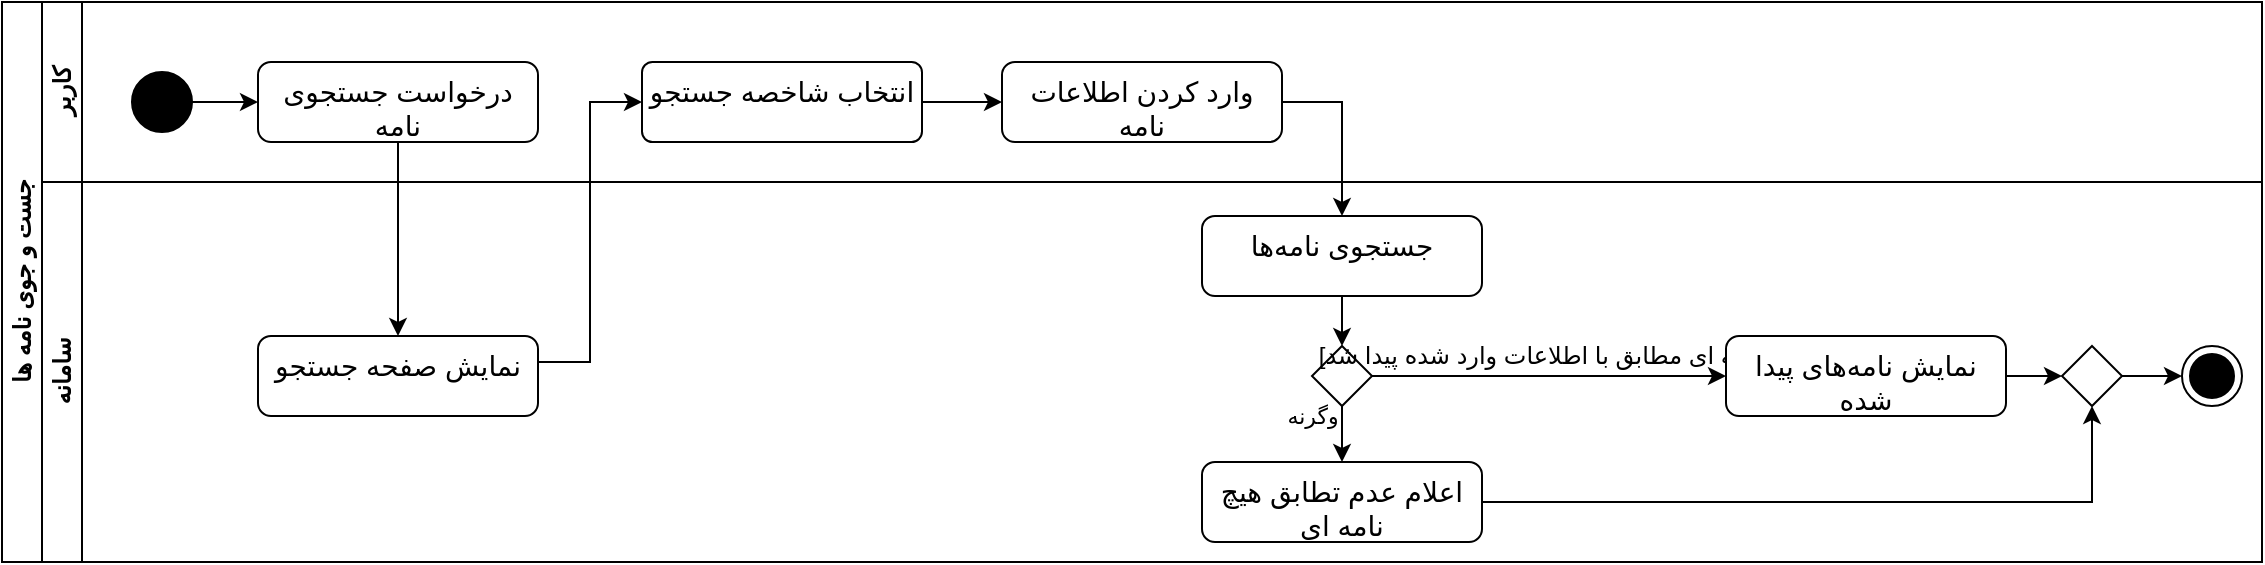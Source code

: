 <mxfile version="23.0.2" type="google">
  <diagram name="‫صفحه - 1‬" id="CXONT0Xgus4mBtQVk5jB">
    <mxGraphModel grid="1" page="1" gridSize="10" guides="1" tooltips="1" connect="1" arrows="1" fold="1" pageScale="1" pageWidth="827" pageHeight="1169" math="0" shadow="0">
      <root>
        <mxCell id="0" />
        <mxCell id="1" parent="0" />
        <mxCell id="yOgqVVR0FJjg1nj0IP__-1" value="&lt;div&gt;جست و جوی نامه ها&lt;/div&gt;" style="swimlane;html=1;childLayout=stackLayout;resizeParent=1;resizeParentMax=0;horizontal=0;startSize=20;horizontalStack=0;" vertex="1" parent="1">
          <mxGeometry x="130" y="80" width="1130" height="280" as="geometry" />
        </mxCell>
        <mxCell id="yOgqVVR0FJjg1nj0IP__-35" style="edgeStyle=orthogonalEdgeStyle;rounded=0;orthogonalLoop=1;jettySize=auto;html=1;" edge="1" parent="yOgqVVR0FJjg1nj0IP__-1" source="yOgqVVR0FJjg1nj0IP__-5" target="yOgqVVR0FJjg1nj0IP__-23">
          <mxGeometry relative="1" as="geometry">
            <Array as="points" />
          </mxGeometry>
        </mxCell>
        <mxCell id="qvomgsCUYM62GJcPca3c-161" style="edgeStyle=orthogonalEdgeStyle;rounded=0;orthogonalLoop=1;jettySize=auto;html=1;exitX=1;exitY=0.5;exitDx=0;exitDy=0;" edge="1" parent="yOgqVVR0FJjg1nj0IP__-1" source="yOgqVVR0FJjg1nj0IP__-9" target="vBqqQUaYWaGfqRX7659l-6">
          <mxGeometry relative="1" as="geometry">
            <mxPoint x="630" y="97" as="targetPoint" />
          </mxGeometry>
        </mxCell>
        <mxCell id="yOgqVVR0FJjg1nj0IP__-2" value="کاربر" style="swimlane;html=1;startSize=20;horizontal=0;" vertex="1" parent="yOgqVVR0FJjg1nj0IP__-1">
          <mxGeometry x="20" width="1110" height="90" as="geometry">
            <mxRectangle x="20" width="1540" height="30" as="alternateBounds" />
          </mxGeometry>
        </mxCell>
        <mxCell id="yOgqVVR0FJjg1nj0IP__-3" style="edgeStyle=orthogonalEdgeStyle;rounded=0;orthogonalLoop=1;jettySize=auto;html=1;" edge="1" parent="yOgqVVR0FJjg1nj0IP__-2" source="yOgqVVR0FJjg1nj0IP__-4" target="yOgqVVR0FJjg1nj0IP__-5">
          <mxGeometry relative="1" as="geometry">
            <mxPoint x="110" y="50" as="targetPoint" />
          </mxGeometry>
        </mxCell>
        <mxCell id="yOgqVVR0FJjg1nj0IP__-4" value="" style="ellipse;fillColor=strokeColor;html=1;" vertex="1" parent="yOgqVVR0FJjg1nj0IP__-2">
          <mxGeometry x="45" y="35" width="30" height="30" as="geometry" />
        </mxCell>
        <mxCell id="yOgqVVR0FJjg1nj0IP__-5" value="&lt;font style=&quot;font-size: 14px;&quot;&gt;درخواست جستجوی نامه&lt;/font&gt;" style="html=1;align=center;verticalAlign=top;rounded=1;absoluteArcSize=1;arcSize=13;dashed=0;whiteSpace=wrap;" vertex="1" parent="yOgqVVR0FJjg1nj0IP__-2">
          <mxGeometry x="108" y="30" width="140" height="40" as="geometry" />
        </mxCell>
        <mxCell id="yOgqVVR0FJjg1nj0IP__-9" value="&lt;font style=&quot;font-size: 14px;&quot;&gt;وارد کردن اطلاعات نامه&lt;/font&gt;" style="html=1;align=center;verticalAlign=top;rounded=1;absoluteArcSize=1;arcSize=13;dashed=0;whiteSpace=wrap;" vertex="1" parent="yOgqVVR0FJjg1nj0IP__-2">
          <mxGeometry x="480" y="30" width="140" height="40" as="geometry" />
        </mxCell>
        <mxCell id="qvomgsCUYM62GJcPca3c-173" style="edgeStyle=orthogonalEdgeStyle;rounded=0;orthogonalLoop=1;jettySize=auto;html=1;exitX=1;exitY=0.5;exitDx=0;exitDy=0;entryX=0;entryY=0.5;entryDx=0;entryDy=0;" edge="1" parent="yOgqVVR0FJjg1nj0IP__-2" source="qvomgsCUYM62GJcPca3c-170" target="yOgqVVR0FJjg1nj0IP__-9">
          <mxGeometry relative="1" as="geometry" />
        </mxCell>
        <mxCell id="qvomgsCUYM62GJcPca3c-170" value="&lt;font style=&quot;font-size: 14px;&quot;&gt;انتخاب شاخصه جستجو&lt;/font&gt;" style="whiteSpace=wrap;html=1;verticalAlign=top;rounded=1;arcSize=13;dashed=0;" vertex="1" parent="yOgqVVR0FJjg1nj0IP__-2">
          <mxGeometry x="300" y="30" width="140" height="40" as="geometry" />
        </mxCell>
        <mxCell id="yOgqVVR0FJjg1nj0IP__-21" value="سامانه" style="swimlane;html=1;startSize=20;horizontal=0;" vertex="1" parent="yOgqVVR0FJjg1nj0IP__-1">
          <mxGeometry x="20" y="90" width="1110" height="190" as="geometry" />
        </mxCell>
        <mxCell id="yOgqVVR0FJjg1nj0IP__-23" value="&lt;font style=&quot;font-size: 14px;&quot;&gt;نمایش صفحه جستجو&lt;/font&gt;" style="html=1;align=center;verticalAlign=top;rounded=1;absoluteArcSize=1;arcSize=13;dashed=0;whiteSpace=wrap;" vertex="1" parent="yOgqVVR0FJjg1nj0IP__-21">
          <mxGeometry x="108" y="77" width="140" height="40" as="geometry" />
        </mxCell>
        <mxCell id="qvomgsCUYM62GJcPca3c-162" style="edgeStyle=orthogonalEdgeStyle;rounded=0;orthogonalLoop=1;jettySize=auto;html=1;exitX=1;exitY=0.5;exitDx=0;exitDy=0;" edge="1" parent="yOgqVVR0FJjg1nj0IP__-21" source="Pl6uaLAT31u4c7SLn_z8-1" target="vBqqQUaYWaGfqRX7659l-1">
          <mxGeometry relative="1" as="geometry">
            <mxPoint x="820" y="127" as="sourcePoint" />
            <mxPoint x="840" y="97" as="targetPoint" />
          </mxGeometry>
        </mxCell>
        <mxCell id="qvomgsCUYM62GJcPca3c-163" style="edgeStyle=orthogonalEdgeStyle;rounded=0;orthogonalLoop=1;jettySize=auto;html=1;exitX=0.5;exitY=1;exitDx=0;exitDy=0;" edge="1" parent="yOgqVVR0FJjg1nj0IP__-21" source="Pl6uaLAT31u4c7SLn_z8-1" target="qvomgsCUYM62GJcPca3c-165">
          <mxGeometry relative="1" as="geometry">
            <mxPoint x="520" y="147" as="targetPoint" />
            <Array as="points" />
          </mxGeometry>
        </mxCell>
        <mxCell id="qvomgsCUYM62GJcPca3c-164" value="وگرنه" style="edgeLabel;html=1;align=center;verticalAlign=middle;resizable=0;points=[];" connectable="0" vertex="1" parent="qvomgsCUYM62GJcPca3c-163">
          <mxGeometry x="-0.609" y="3" relative="1" as="geometry">
            <mxPoint x="-18" y="-5" as="offset" />
          </mxGeometry>
        </mxCell>
        <mxCell id="CkCYPmZ6JsYgremYez7u-1" style="edgeStyle=orthogonalEdgeStyle;rounded=0;orthogonalLoop=1;jettySize=auto;html=1;entryX=0.5;entryY=1;entryDx=0;entryDy=0;" edge="1" parent="yOgqVVR0FJjg1nj0IP__-21" source="qvomgsCUYM62GJcPca3c-165" target="xEkwMPWyiZi8ho-A0tE7-1">
          <mxGeometry relative="1" as="geometry" />
        </mxCell>
        <mxCell id="qvomgsCUYM62GJcPca3c-165" value="&lt;font style=&quot;font-size: 14px;&quot;&gt;اعلام عدم تطابق هیچ نامه ای&lt;/font&gt;" style="html=1;align=center;verticalAlign=top;rounded=1;absoluteArcSize=1;arcSize=13;dashed=0;whiteSpace=wrap;" vertex="1" parent="yOgqVVR0FJjg1nj0IP__-21">
          <mxGeometry x="580" y="140" width="140" height="40" as="geometry" />
        </mxCell>
        <mxCell id="Pl6uaLAT31u4c7SLn_z8-1" value="" style="rhombus;" vertex="1" parent="yOgqVVR0FJjg1nj0IP__-21">
          <mxGeometry x="635" y="82" width="30" height="30" as="geometry" />
        </mxCell>
        <mxCell id="Pl6uaLAT31u4c7SLn_z8-2" value="[نامه ‌ای مطابق با اطلاعات وارد شده پیدا شد]" style="text;html=1;align=center;verticalAlign=middle;resizable=0;points=[];autosize=1;strokeColor=none;fillColor=none;" vertex="1" parent="yOgqVVR0FJjg1nj0IP__-21">
          <mxGeometry x="650" y="72" width="200" height="30" as="geometry" />
        </mxCell>
        <mxCell id="vBqqQUaYWaGfqRX7659l-3" style="edgeStyle=orthogonalEdgeStyle;rounded=0;orthogonalLoop=1;jettySize=auto;html=1;entryX=0;entryY=0.5;entryDx=0;entryDy=0;" edge="1" parent="yOgqVVR0FJjg1nj0IP__-21" source="vBqqQUaYWaGfqRX7659l-1" target="xEkwMPWyiZi8ho-A0tE7-1">
          <mxGeometry relative="1" as="geometry" />
        </mxCell>
        <mxCell id="vBqqQUaYWaGfqRX7659l-1" value="&lt;font style=&quot;font-size: 14px;&quot;&gt;نمایش نامه‌های پیدا شده&lt;/font&gt;" style="html=1;align=center;verticalAlign=top;rounded=1;absoluteArcSize=1;arcSize=13;dashed=0;whiteSpace=wrap;" vertex="1" parent="yOgqVVR0FJjg1nj0IP__-21">
          <mxGeometry x="842" y="77" width="140" height="40" as="geometry" />
        </mxCell>
        <mxCell id="vBqqQUaYWaGfqRX7659l-2" value="" style="ellipse;html=1;shape=endState;fillColor=strokeColor;" vertex="1" parent="yOgqVVR0FJjg1nj0IP__-21">
          <mxGeometry x="1070" y="82" width="30" height="30" as="geometry" />
        </mxCell>
        <mxCell id="vBqqQUaYWaGfqRX7659l-7" style="edgeStyle=orthogonalEdgeStyle;rounded=0;orthogonalLoop=1;jettySize=auto;html=1;" edge="1" parent="yOgqVVR0FJjg1nj0IP__-21" source="vBqqQUaYWaGfqRX7659l-6" target="Pl6uaLAT31u4c7SLn_z8-1">
          <mxGeometry relative="1" as="geometry" />
        </mxCell>
        <mxCell id="vBqqQUaYWaGfqRX7659l-6" value="&lt;font style=&quot;font-size: 14px;&quot;&gt;جستجوی نامه‌ها&lt;/font&gt;" style="html=1;align=center;verticalAlign=top;rounded=1;absoluteArcSize=1;arcSize=13;dashed=0;whiteSpace=wrap;" vertex="1" parent="yOgqVVR0FJjg1nj0IP__-21">
          <mxGeometry x="580" y="17" width="140" height="40" as="geometry" />
        </mxCell>
        <mxCell id="xEkwMPWyiZi8ho-A0tE7-2" style="edgeStyle=orthogonalEdgeStyle;rounded=0;orthogonalLoop=1;jettySize=auto;html=1;" edge="1" parent="yOgqVVR0FJjg1nj0IP__-21" source="xEkwMPWyiZi8ho-A0tE7-1" target="vBqqQUaYWaGfqRX7659l-2">
          <mxGeometry relative="1" as="geometry" />
        </mxCell>
        <mxCell id="xEkwMPWyiZi8ho-A0tE7-1" value="" style="rhombus;" vertex="1" parent="yOgqVVR0FJjg1nj0IP__-21">
          <mxGeometry x="1010" y="82" width="30" height="30" as="geometry" />
        </mxCell>
        <mxCell id="qvomgsCUYM62GJcPca3c-174" style="edgeStyle=orthogonalEdgeStyle;rounded=0;orthogonalLoop=1;jettySize=auto;html=1;exitX=1;exitY=0.5;exitDx=0;exitDy=0;entryX=0;entryY=0.5;entryDx=0;entryDy=0;" edge="1" parent="yOgqVVR0FJjg1nj0IP__-1" source="yOgqVVR0FJjg1nj0IP__-23" target="qvomgsCUYM62GJcPca3c-170">
          <mxGeometry relative="1" as="geometry">
            <Array as="points">
              <mxPoint x="268" y="180" />
              <mxPoint x="294" y="180" />
              <mxPoint x="294" y="50" />
            </Array>
          </mxGeometry>
        </mxCell>
      </root>
    </mxGraphModel>
  </diagram>
</mxfile>

